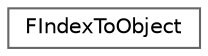 digraph "Graphical Class Hierarchy"
{
 // INTERACTIVE_SVG=YES
 // LATEX_PDF_SIZE
  bgcolor="transparent";
  edge [fontname=Helvetica,fontsize=10,labelfontname=Helvetica,labelfontsize=10];
  node [fontname=Helvetica,fontsize=10,shape=box,height=0.2,width=0.4];
  rankdir="LR";
  Node0 [id="Node000000",label="FIndexToObject",height=0.2,width=0.4,color="grey40", fillcolor="white", style="filled",URL="$d1/d4e/structFIndexToObject.html",tooltip="Static version of IndexToObject for use with TWeakObjectPtr."];
}
